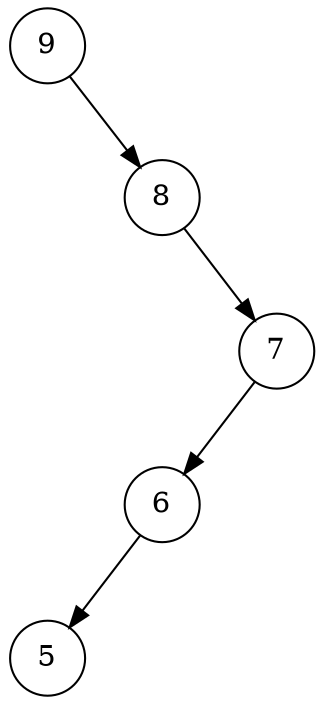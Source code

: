 digraph G {
N0000000000e282a0 [shape=circle, label="9"];
N0000000000e28200 [style=invis, shape=circle, label="#"];
N0000000000e282a0->N0000000000e28200 [style=invis, weight=10];
N0000000000e282a0->N0000000000e28520;
N0000000000e28520 [shape=circle, label="8"];
N0000000000e28570 [style=invis, shape=circle, label="#"];
N0000000000e28520->N0000000000e28570 [style=invis, weight=10];
N0000000000e28520->N0000000000e28390;
N0000000000e28390 [shape=circle, label="7"];
N0000000000e28390->N0000000000e285c0;
N0000000000e282f0 [style=invis, shape=circle, label="#"];
N0000000000e28390->N0000000000e282f0 [style=invis, weight=10];
N0000000000e285c0 [shape=circle, label="6"];
N0000000000e285c0->N0000000000e284d0;
N0000000000e28020 [style=invis, shape=circle, label="#"];
N0000000000e285c0->N0000000000e28020 [style=invis, weight=10];
N0000000000e284d0 [shape=circle, label="5"];
}
